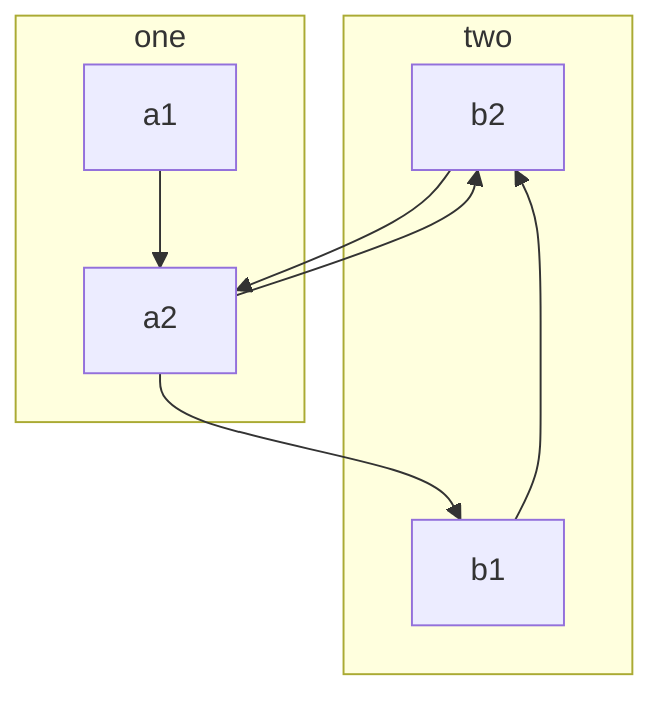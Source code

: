 ﻿flowchart TB
    b2-->a2
    a2-->b2
    a2-->b1
    subgraph A [one]
    a1-->a2
    end
    subgraph B [two]
    b1-->b2
    end